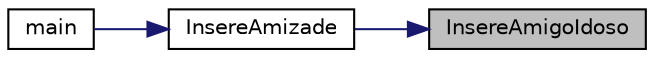 digraph "InsereAmigoIdoso"
{
 // LATEX_PDF_SIZE
  edge [fontname="Helvetica",fontsize="10",labelfontname="Helvetica",labelfontsize="10"];
  node [fontname="Helvetica",fontsize="10",shape=record];
  rankdir="RL";
  Node1 [label="InsereAmigoIdoso",height=0.2,width=0.4,color="black", fillcolor="grey75", style="filled", fontcolor="black",tooltip="Insere um novo idoso a lista de amizades do Idoso acessado."];
  Node1 -> Node2 [dir="back",color="midnightblue",fontsize="10",style="solid"];
  Node2 [label="InsereAmizade",height=0.2,width=0.4,color="black", fillcolor="white", style="filled",URL="$lista_idoso_8h.html#a426b6b2ccb10e43ecff84f9a744c1c5c",tooltip="Cria o um laco de amizade, inserindo o amigo na lista de amigos um do outro Como amizades sao recipro..."];
  Node2 -> Node3 [dir="back",color="midnightblue",fontsize="10",style="solid"];
  Node3 [label="main",height=0.2,width=0.4,color="black", fillcolor="white", style="filled",URL="$cliente_8c.html#a0ddf1224851353fc92bfbff6f499fa97",tooltip=" "];
}
